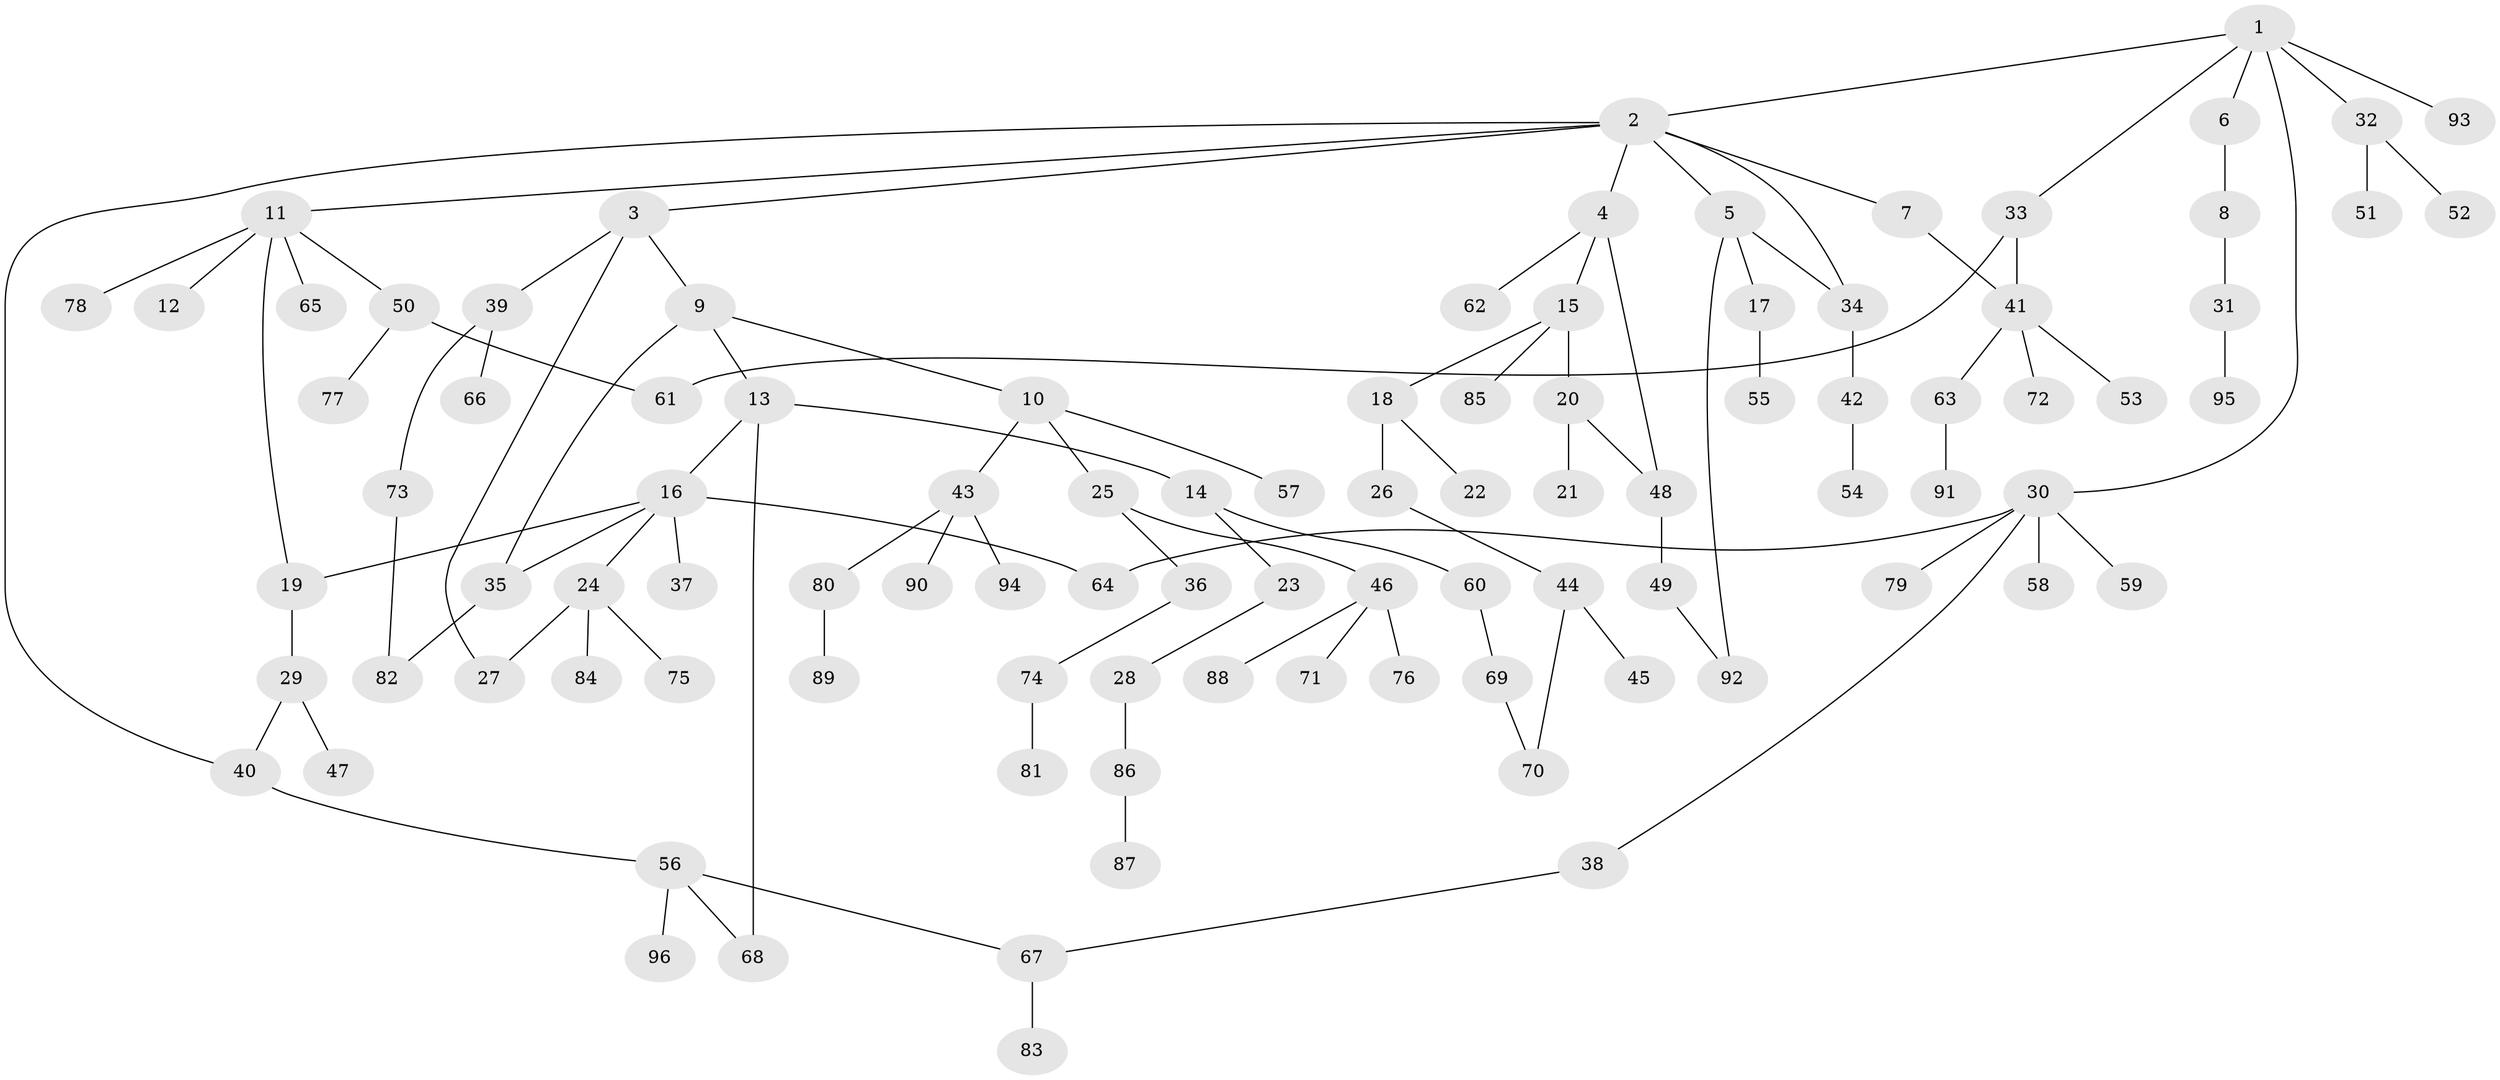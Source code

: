 // Generated by graph-tools (version 1.1) at 2025/25/03/09/25 03:25:30]
// undirected, 96 vertices, 109 edges
graph export_dot {
graph [start="1"]
  node [color=gray90,style=filled];
  1;
  2;
  3;
  4;
  5;
  6;
  7;
  8;
  9;
  10;
  11;
  12;
  13;
  14;
  15;
  16;
  17;
  18;
  19;
  20;
  21;
  22;
  23;
  24;
  25;
  26;
  27;
  28;
  29;
  30;
  31;
  32;
  33;
  34;
  35;
  36;
  37;
  38;
  39;
  40;
  41;
  42;
  43;
  44;
  45;
  46;
  47;
  48;
  49;
  50;
  51;
  52;
  53;
  54;
  55;
  56;
  57;
  58;
  59;
  60;
  61;
  62;
  63;
  64;
  65;
  66;
  67;
  68;
  69;
  70;
  71;
  72;
  73;
  74;
  75;
  76;
  77;
  78;
  79;
  80;
  81;
  82;
  83;
  84;
  85;
  86;
  87;
  88;
  89;
  90;
  91;
  92;
  93;
  94;
  95;
  96;
  1 -- 2;
  1 -- 6;
  1 -- 30;
  1 -- 32;
  1 -- 33;
  1 -- 93;
  2 -- 3;
  2 -- 4;
  2 -- 5;
  2 -- 7;
  2 -- 11;
  2 -- 34;
  2 -- 40;
  3 -- 9;
  3 -- 39;
  3 -- 27;
  4 -- 15;
  4 -- 48;
  4 -- 62;
  5 -- 17;
  5 -- 34;
  5 -- 92;
  6 -- 8;
  7 -- 41;
  8 -- 31;
  9 -- 10;
  9 -- 13;
  9 -- 35;
  10 -- 25;
  10 -- 43;
  10 -- 57;
  11 -- 12;
  11 -- 50;
  11 -- 65;
  11 -- 78;
  11 -- 19;
  13 -- 14;
  13 -- 16;
  13 -- 68;
  14 -- 23;
  14 -- 60;
  15 -- 18;
  15 -- 20;
  15 -- 85;
  16 -- 19;
  16 -- 24;
  16 -- 35;
  16 -- 37;
  16 -- 64;
  17 -- 55;
  18 -- 22;
  18 -- 26;
  19 -- 29;
  20 -- 21;
  20 -- 48;
  23 -- 28;
  24 -- 27;
  24 -- 75;
  24 -- 84;
  25 -- 36;
  25 -- 46;
  26 -- 44;
  28 -- 86;
  29 -- 40;
  29 -- 47;
  30 -- 38;
  30 -- 58;
  30 -- 59;
  30 -- 64;
  30 -- 79;
  31 -- 95;
  32 -- 51;
  32 -- 52;
  33 -- 61;
  33 -- 41;
  34 -- 42;
  35 -- 82;
  36 -- 74;
  38 -- 67;
  39 -- 66;
  39 -- 73;
  40 -- 56;
  41 -- 53;
  41 -- 63;
  41 -- 72;
  42 -- 54;
  43 -- 80;
  43 -- 90;
  43 -- 94;
  44 -- 45;
  44 -- 70;
  46 -- 71;
  46 -- 76;
  46 -- 88;
  48 -- 49;
  49 -- 92;
  50 -- 77;
  50 -- 61;
  56 -- 67;
  56 -- 68;
  56 -- 96;
  60 -- 69;
  63 -- 91;
  67 -- 83;
  69 -- 70;
  73 -- 82;
  74 -- 81;
  80 -- 89;
  86 -- 87;
}
